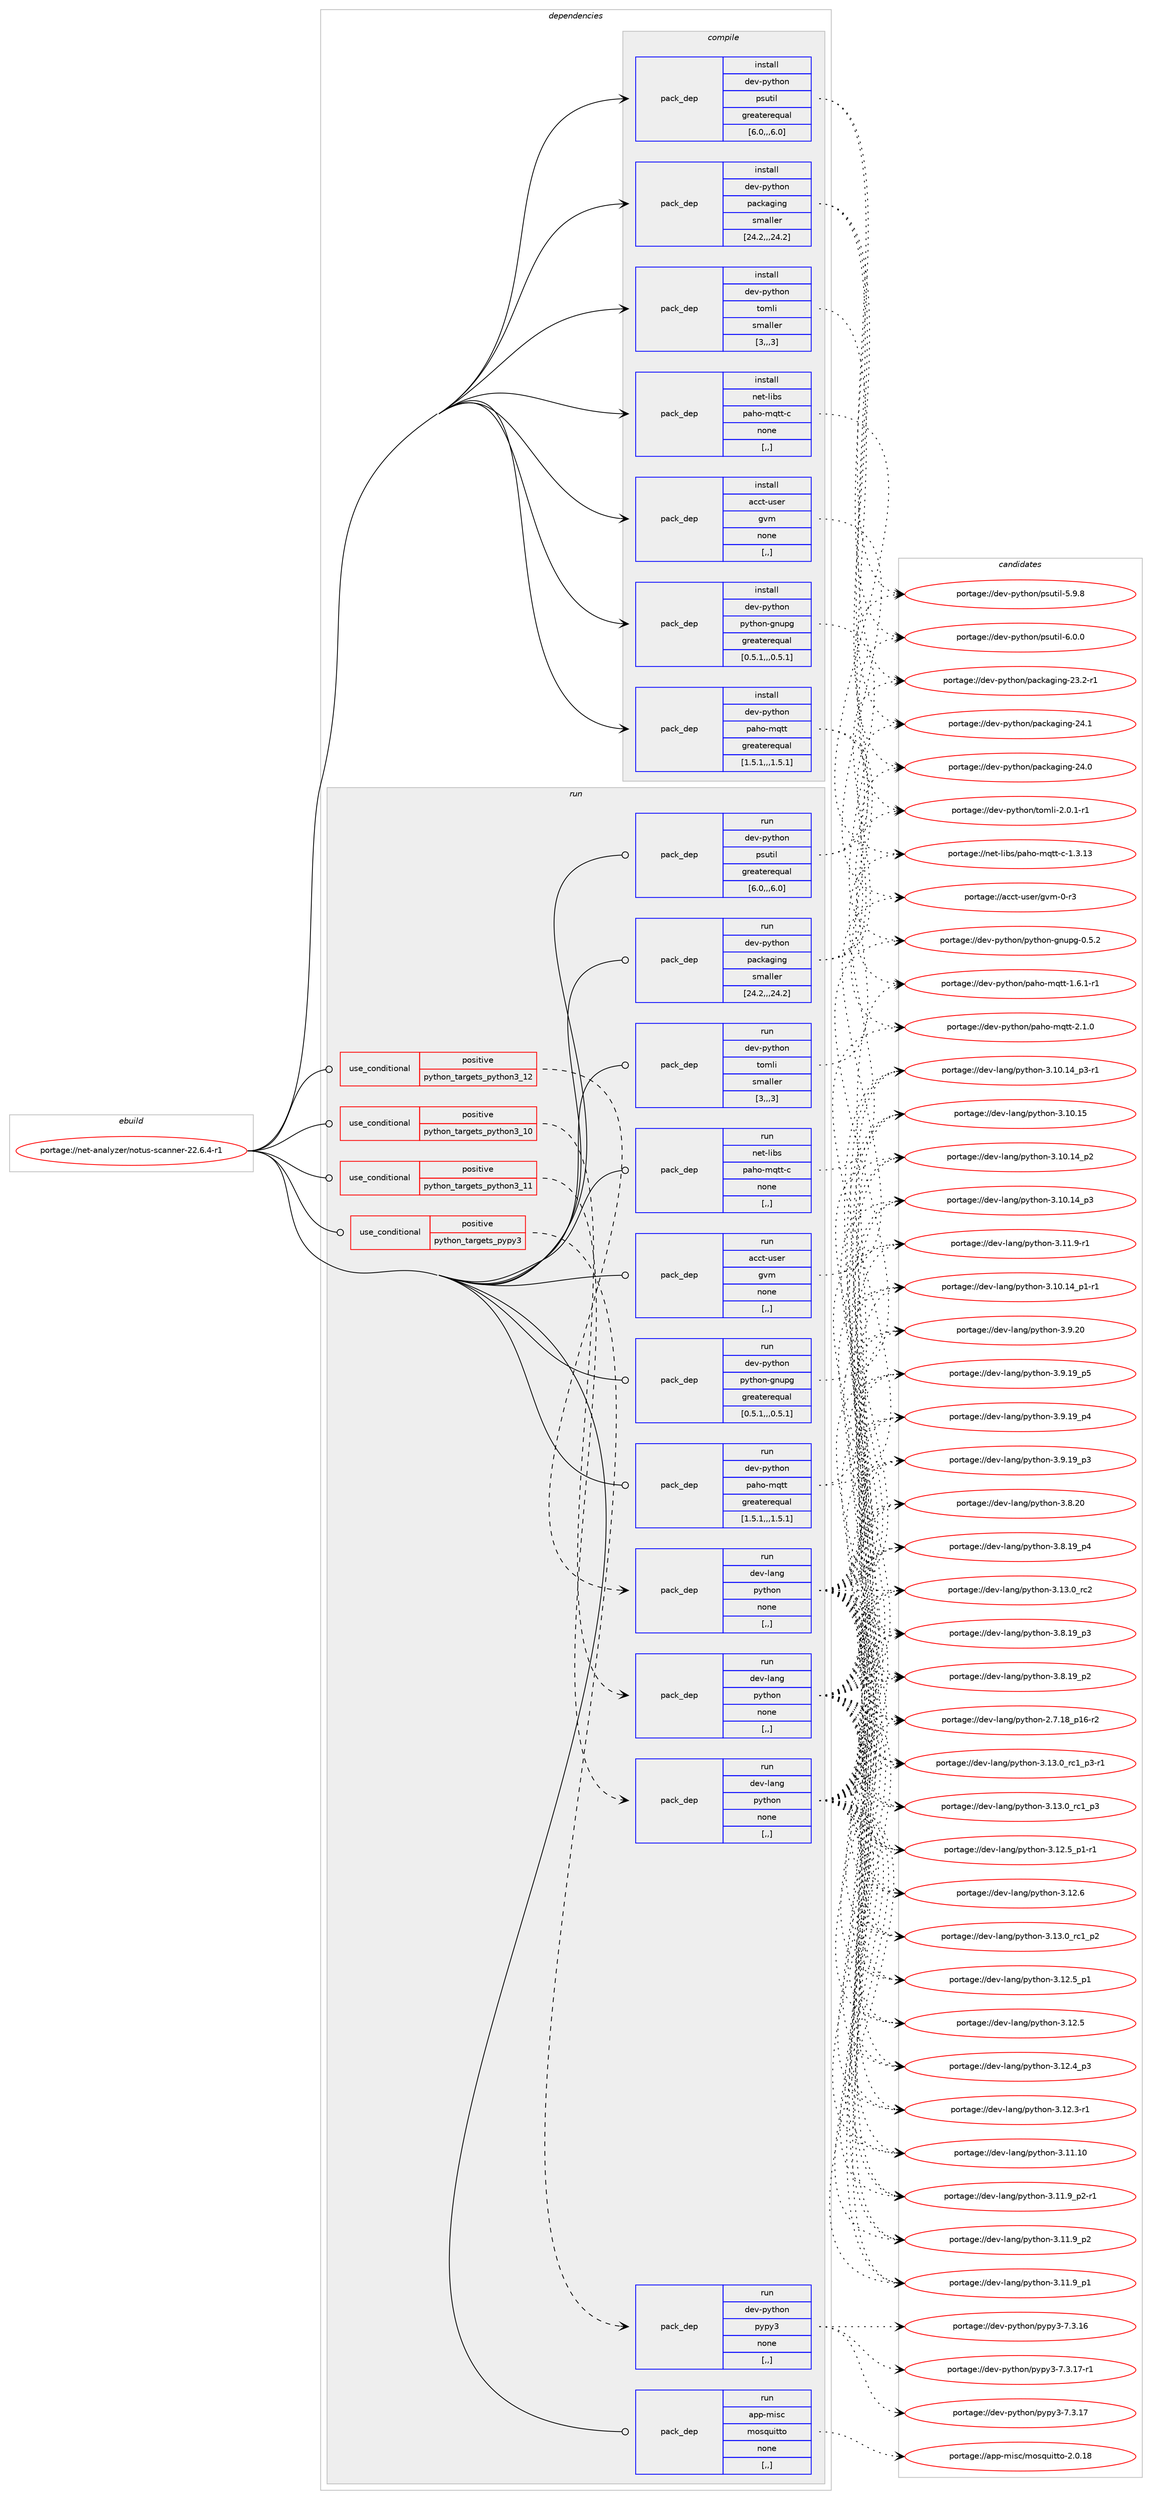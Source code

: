 digraph prolog {

# *************
# Graph options
# *************

newrank=true;
concentrate=true;
compound=true;
graph [rankdir=LR,fontname=Helvetica,fontsize=10,ranksep=1.5];#, ranksep=2.5, nodesep=0.2];
edge  [arrowhead=vee];
node  [fontname=Helvetica,fontsize=10];

# **********
# The ebuild
# **********

subgraph cluster_leftcol {
color=gray;
label=<<i>ebuild</i>>;
id [label="portage://net-analyzer/notus-scanner-22.6.4-r1", color=red, width=4, href="../net-analyzer/notus-scanner-22.6.4-r1.svg"];
}

# ****************
# The dependencies
# ****************

subgraph cluster_midcol {
color=gray;
label=<<i>dependencies</i>>;
subgraph cluster_compile {
fillcolor="#eeeeee";
style=filled;
label=<<i>compile</i>>;
subgraph pack623894 {
dependency852433 [label=<<TABLE BORDER="0" CELLBORDER="1" CELLSPACING="0" CELLPADDING="4" WIDTH="220"><TR><TD ROWSPAN="6" CELLPADDING="30">pack_dep</TD></TR><TR><TD WIDTH="110">install</TD></TR><TR><TD>acct-user</TD></TR><TR><TD>gvm</TD></TR><TR><TD>none</TD></TR><TR><TD>[,,]</TD></TR></TABLE>>, shape=none, color=blue];
}
id:e -> dependency852433:w [weight=20,style="solid",arrowhead="vee"];
subgraph pack623895 {
dependency852434 [label=<<TABLE BORDER="0" CELLBORDER="1" CELLSPACING="0" CELLPADDING="4" WIDTH="220"><TR><TD ROWSPAN="6" CELLPADDING="30">pack_dep</TD></TR><TR><TD WIDTH="110">install</TD></TR><TR><TD>dev-python</TD></TR><TR><TD>packaging</TD></TR><TR><TD>smaller</TD></TR><TR><TD>[24.2,,,24.2]</TD></TR></TABLE>>, shape=none, color=blue];
}
id:e -> dependency852434:w [weight=20,style="solid",arrowhead="vee"];
subgraph pack623896 {
dependency852435 [label=<<TABLE BORDER="0" CELLBORDER="1" CELLSPACING="0" CELLPADDING="4" WIDTH="220"><TR><TD ROWSPAN="6" CELLPADDING="30">pack_dep</TD></TR><TR><TD WIDTH="110">install</TD></TR><TR><TD>dev-python</TD></TR><TR><TD>paho-mqtt</TD></TR><TR><TD>greaterequal</TD></TR><TR><TD>[1.5.1,,,1.5.1]</TD></TR></TABLE>>, shape=none, color=blue];
}
id:e -> dependency852435:w [weight=20,style="solid",arrowhead="vee"];
subgraph pack623897 {
dependency852436 [label=<<TABLE BORDER="0" CELLBORDER="1" CELLSPACING="0" CELLPADDING="4" WIDTH="220"><TR><TD ROWSPAN="6" CELLPADDING="30">pack_dep</TD></TR><TR><TD WIDTH="110">install</TD></TR><TR><TD>dev-python</TD></TR><TR><TD>psutil</TD></TR><TR><TD>greaterequal</TD></TR><TR><TD>[6.0,,,6.0]</TD></TR></TABLE>>, shape=none, color=blue];
}
id:e -> dependency852436:w [weight=20,style="solid",arrowhead="vee"];
subgraph pack623898 {
dependency852437 [label=<<TABLE BORDER="0" CELLBORDER="1" CELLSPACING="0" CELLPADDING="4" WIDTH="220"><TR><TD ROWSPAN="6" CELLPADDING="30">pack_dep</TD></TR><TR><TD WIDTH="110">install</TD></TR><TR><TD>dev-python</TD></TR><TR><TD>python-gnupg</TD></TR><TR><TD>greaterequal</TD></TR><TR><TD>[0.5.1,,,0.5.1]</TD></TR></TABLE>>, shape=none, color=blue];
}
id:e -> dependency852437:w [weight=20,style="solid",arrowhead="vee"];
subgraph pack623899 {
dependency852438 [label=<<TABLE BORDER="0" CELLBORDER="1" CELLSPACING="0" CELLPADDING="4" WIDTH="220"><TR><TD ROWSPAN="6" CELLPADDING="30">pack_dep</TD></TR><TR><TD WIDTH="110">install</TD></TR><TR><TD>dev-python</TD></TR><TR><TD>tomli</TD></TR><TR><TD>smaller</TD></TR><TR><TD>[3,,,3]</TD></TR></TABLE>>, shape=none, color=blue];
}
id:e -> dependency852438:w [weight=20,style="solid",arrowhead="vee"];
subgraph pack623900 {
dependency852439 [label=<<TABLE BORDER="0" CELLBORDER="1" CELLSPACING="0" CELLPADDING="4" WIDTH="220"><TR><TD ROWSPAN="6" CELLPADDING="30">pack_dep</TD></TR><TR><TD WIDTH="110">install</TD></TR><TR><TD>net-libs</TD></TR><TR><TD>paho-mqtt-c</TD></TR><TR><TD>none</TD></TR><TR><TD>[,,]</TD></TR></TABLE>>, shape=none, color=blue];
}
id:e -> dependency852439:w [weight=20,style="solid",arrowhead="vee"];
}
subgraph cluster_compileandrun {
fillcolor="#eeeeee";
style=filled;
label=<<i>compile and run</i>>;
}
subgraph cluster_run {
fillcolor="#eeeeee";
style=filled;
label=<<i>run</i>>;
subgraph cond222192 {
dependency852440 [label=<<TABLE BORDER="0" CELLBORDER="1" CELLSPACING="0" CELLPADDING="4"><TR><TD ROWSPAN="3" CELLPADDING="10">use_conditional</TD></TR><TR><TD>positive</TD></TR><TR><TD>python_targets_pypy3</TD></TR></TABLE>>, shape=none, color=red];
subgraph pack623901 {
dependency852441 [label=<<TABLE BORDER="0" CELLBORDER="1" CELLSPACING="0" CELLPADDING="4" WIDTH="220"><TR><TD ROWSPAN="6" CELLPADDING="30">pack_dep</TD></TR><TR><TD WIDTH="110">run</TD></TR><TR><TD>dev-python</TD></TR><TR><TD>pypy3</TD></TR><TR><TD>none</TD></TR><TR><TD>[,,]</TD></TR></TABLE>>, shape=none, color=blue];
}
dependency852440:e -> dependency852441:w [weight=20,style="dashed",arrowhead="vee"];
}
id:e -> dependency852440:w [weight=20,style="solid",arrowhead="odot"];
subgraph cond222193 {
dependency852442 [label=<<TABLE BORDER="0" CELLBORDER="1" CELLSPACING="0" CELLPADDING="4"><TR><TD ROWSPAN="3" CELLPADDING="10">use_conditional</TD></TR><TR><TD>positive</TD></TR><TR><TD>python_targets_python3_10</TD></TR></TABLE>>, shape=none, color=red];
subgraph pack623902 {
dependency852443 [label=<<TABLE BORDER="0" CELLBORDER="1" CELLSPACING="0" CELLPADDING="4" WIDTH="220"><TR><TD ROWSPAN="6" CELLPADDING="30">pack_dep</TD></TR><TR><TD WIDTH="110">run</TD></TR><TR><TD>dev-lang</TD></TR><TR><TD>python</TD></TR><TR><TD>none</TD></TR><TR><TD>[,,]</TD></TR></TABLE>>, shape=none, color=blue];
}
dependency852442:e -> dependency852443:w [weight=20,style="dashed",arrowhead="vee"];
}
id:e -> dependency852442:w [weight=20,style="solid",arrowhead="odot"];
subgraph cond222194 {
dependency852444 [label=<<TABLE BORDER="0" CELLBORDER="1" CELLSPACING="0" CELLPADDING="4"><TR><TD ROWSPAN="3" CELLPADDING="10">use_conditional</TD></TR><TR><TD>positive</TD></TR><TR><TD>python_targets_python3_11</TD></TR></TABLE>>, shape=none, color=red];
subgraph pack623903 {
dependency852445 [label=<<TABLE BORDER="0" CELLBORDER="1" CELLSPACING="0" CELLPADDING="4" WIDTH="220"><TR><TD ROWSPAN="6" CELLPADDING="30">pack_dep</TD></TR><TR><TD WIDTH="110">run</TD></TR><TR><TD>dev-lang</TD></TR><TR><TD>python</TD></TR><TR><TD>none</TD></TR><TR><TD>[,,]</TD></TR></TABLE>>, shape=none, color=blue];
}
dependency852444:e -> dependency852445:w [weight=20,style="dashed",arrowhead="vee"];
}
id:e -> dependency852444:w [weight=20,style="solid",arrowhead="odot"];
subgraph cond222195 {
dependency852446 [label=<<TABLE BORDER="0" CELLBORDER="1" CELLSPACING="0" CELLPADDING="4"><TR><TD ROWSPAN="3" CELLPADDING="10">use_conditional</TD></TR><TR><TD>positive</TD></TR><TR><TD>python_targets_python3_12</TD></TR></TABLE>>, shape=none, color=red];
subgraph pack623904 {
dependency852447 [label=<<TABLE BORDER="0" CELLBORDER="1" CELLSPACING="0" CELLPADDING="4" WIDTH="220"><TR><TD ROWSPAN="6" CELLPADDING="30">pack_dep</TD></TR><TR><TD WIDTH="110">run</TD></TR><TR><TD>dev-lang</TD></TR><TR><TD>python</TD></TR><TR><TD>none</TD></TR><TR><TD>[,,]</TD></TR></TABLE>>, shape=none, color=blue];
}
dependency852446:e -> dependency852447:w [weight=20,style="dashed",arrowhead="vee"];
}
id:e -> dependency852446:w [weight=20,style="solid",arrowhead="odot"];
subgraph pack623905 {
dependency852448 [label=<<TABLE BORDER="0" CELLBORDER="1" CELLSPACING="0" CELLPADDING="4" WIDTH="220"><TR><TD ROWSPAN="6" CELLPADDING="30">pack_dep</TD></TR><TR><TD WIDTH="110">run</TD></TR><TR><TD>acct-user</TD></TR><TR><TD>gvm</TD></TR><TR><TD>none</TD></TR><TR><TD>[,,]</TD></TR></TABLE>>, shape=none, color=blue];
}
id:e -> dependency852448:w [weight=20,style="solid",arrowhead="odot"];
subgraph pack623906 {
dependency852449 [label=<<TABLE BORDER="0" CELLBORDER="1" CELLSPACING="0" CELLPADDING="4" WIDTH="220"><TR><TD ROWSPAN="6" CELLPADDING="30">pack_dep</TD></TR><TR><TD WIDTH="110">run</TD></TR><TR><TD>app-misc</TD></TR><TR><TD>mosquitto</TD></TR><TR><TD>none</TD></TR><TR><TD>[,,]</TD></TR></TABLE>>, shape=none, color=blue];
}
id:e -> dependency852449:w [weight=20,style="solid",arrowhead="odot"];
subgraph pack623907 {
dependency852450 [label=<<TABLE BORDER="0" CELLBORDER="1" CELLSPACING="0" CELLPADDING="4" WIDTH="220"><TR><TD ROWSPAN="6" CELLPADDING="30">pack_dep</TD></TR><TR><TD WIDTH="110">run</TD></TR><TR><TD>dev-python</TD></TR><TR><TD>packaging</TD></TR><TR><TD>smaller</TD></TR><TR><TD>[24.2,,,24.2]</TD></TR></TABLE>>, shape=none, color=blue];
}
id:e -> dependency852450:w [weight=20,style="solid",arrowhead="odot"];
subgraph pack623908 {
dependency852451 [label=<<TABLE BORDER="0" CELLBORDER="1" CELLSPACING="0" CELLPADDING="4" WIDTH="220"><TR><TD ROWSPAN="6" CELLPADDING="30">pack_dep</TD></TR><TR><TD WIDTH="110">run</TD></TR><TR><TD>dev-python</TD></TR><TR><TD>paho-mqtt</TD></TR><TR><TD>greaterequal</TD></TR><TR><TD>[1.5.1,,,1.5.1]</TD></TR></TABLE>>, shape=none, color=blue];
}
id:e -> dependency852451:w [weight=20,style="solid",arrowhead="odot"];
subgraph pack623909 {
dependency852452 [label=<<TABLE BORDER="0" CELLBORDER="1" CELLSPACING="0" CELLPADDING="4" WIDTH="220"><TR><TD ROWSPAN="6" CELLPADDING="30">pack_dep</TD></TR><TR><TD WIDTH="110">run</TD></TR><TR><TD>dev-python</TD></TR><TR><TD>psutil</TD></TR><TR><TD>greaterequal</TD></TR><TR><TD>[6.0,,,6.0]</TD></TR></TABLE>>, shape=none, color=blue];
}
id:e -> dependency852452:w [weight=20,style="solid",arrowhead="odot"];
subgraph pack623910 {
dependency852453 [label=<<TABLE BORDER="0" CELLBORDER="1" CELLSPACING="0" CELLPADDING="4" WIDTH="220"><TR><TD ROWSPAN="6" CELLPADDING="30">pack_dep</TD></TR><TR><TD WIDTH="110">run</TD></TR><TR><TD>dev-python</TD></TR><TR><TD>python-gnupg</TD></TR><TR><TD>greaterequal</TD></TR><TR><TD>[0.5.1,,,0.5.1]</TD></TR></TABLE>>, shape=none, color=blue];
}
id:e -> dependency852453:w [weight=20,style="solid",arrowhead="odot"];
subgraph pack623911 {
dependency852454 [label=<<TABLE BORDER="0" CELLBORDER="1" CELLSPACING="0" CELLPADDING="4" WIDTH="220"><TR><TD ROWSPAN="6" CELLPADDING="30">pack_dep</TD></TR><TR><TD WIDTH="110">run</TD></TR><TR><TD>dev-python</TD></TR><TR><TD>tomli</TD></TR><TR><TD>smaller</TD></TR><TR><TD>[3,,,3]</TD></TR></TABLE>>, shape=none, color=blue];
}
id:e -> dependency852454:w [weight=20,style="solid",arrowhead="odot"];
subgraph pack623912 {
dependency852455 [label=<<TABLE BORDER="0" CELLBORDER="1" CELLSPACING="0" CELLPADDING="4" WIDTH="220"><TR><TD ROWSPAN="6" CELLPADDING="30">pack_dep</TD></TR><TR><TD WIDTH="110">run</TD></TR><TR><TD>net-libs</TD></TR><TR><TD>paho-mqtt-c</TD></TR><TR><TD>none</TD></TR><TR><TD>[,,]</TD></TR></TABLE>>, shape=none, color=blue];
}
id:e -> dependency852455:w [weight=20,style="solid",arrowhead="odot"];
}
}

# **************
# The candidates
# **************

subgraph cluster_choices {
rank=same;
color=gray;
label=<<i>candidates</i>>;

subgraph choice623894 {
color=black;
nodesep=1;
choice979999116451171151011144710311810945484511451 [label="portage://acct-user/gvm-0-r3", color=red, width=4,href="../acct-user/gvm-0-r3.svg"];
dependency852433:e -> choice979999116451171151011144710311810945484511451:w [style=dotted,weight="100"];
}
subgraph choice623895 {
color=black;
nodesep=1;
choice10010111845112121116104111110471129799107971031051101034550524649 [label="portage://dev-python/packaging-24.1", color=red, width=4,href="../dev-python/packaging-24.1.svg"];
choice10010111845112121116104111110471129799107971031051101034550524648 [label="portage://dev-python/packaging-24.0", color=red, width=4,href="../dev-python/packaging-24.0.svg"];
choice100101118451121211161041111104711297991079710310511010345505146504511449 [label="portage://dev-python/packaging-23.2-r1", color=red, width=4,href="../dev-python/packaging-23.2-r1.svg"];
dependency852434:e -> choice10010111845112121116104111110471129799107971031051101034550524649:w [style=dotted,weight="100"];
dependency852434:e -> choice10010111845112121116104111110471129799107971031051101034550524648:w [style=dotted,weight="100"];
dependency852434:e -> choice100101118451121211161041111104711297991079710310511010345505146504511449:w [style=dotted,weight="100"];
}
subgraph choice623896 {
color=black;
nodesep=1;
choice10010111845112121116104111110471129710411145109113116116455046494648 [label="portage://dev-python/paho-mqtt-2.1.0", color=red, width=4,href="../dev-python/paho-mqtt-2.1.0.svg"];
choice100101118451121211161041111104711297104111451091131161164549465446494511449 [label="portage://dev-python/paho-mqtt-1.6.1-r1", color=red, width=4,href="../dev-python/paho-mqtt-1.6.1-r1.svg"];
dependency852435:e -> choice10010111845112121116104111110471129710411145109113116116455046494648:w [style=dotted,weight="100"];
dependency852435:e -> choice100101118451121211161041111104711297104111451091131161164549465446494511449:w [style=dotted,weight="100"];
}
subgraph choice623897 {
color=black;
nodesep=1;
choice1001011184511212111610411111047112115117116105108455446484648 [label="portage://dev-python/psutil-6.0.0", color=red, width=4,href="../dev-python/psutil-6.0.0.svg"];
choice1001011184511212111610411111047112115117116105108455346574656 [label="portage://dev-python/psutil-5.9.8", color=red, width=4,href="../dev-python/psutil-5.9.8.svg"];
dependency852436:e -> choice1001011184511212111610411111047112115117116105108455446484648:w [style=dotted,weight="100"];
dependency852436:e -> choice1001011184511212111610411111047112115117116105108455346574656:w [style=dotted,weight="100"];
}
subgraph choice623898 {
color=black;
nodesep=1;
choice100101118451121211161041111104711212111610411111045103110117112103454846534650 [label="portage://dev-python/python-gnupg-0.5.2", color=red, width=4,href="../dev-python/python-gnupg-0.5.2.svg"];
dependency852437:e -> choice100101118451121211161041111104711212111610411111045103110117112103454846534650:w [style=dotted,weight="100"];
}
subgraph choice623899 {
color=black;
nodesep=1;
choice10010111845112121116104111110471161111091081054550464846494511449 [label="portage://dev-python/tomli-2.0.1-r1", color=red, width=4,href="../dev-python/tomli-2.0.1-r1.svg"];
dependency852438:e -> choice10010111845112121116104111110471161111091081054550464846494511449:w [style=dotted,weight="100"];
}
subgraph choice623900 {
color=black;
nodesep=1;
choice1101011164510810598115471129710411145109113116116459945494651464951 [label="portage://net-libs/paho-mqtt-c-1.3.13", color=red, width=4,href="../net-libs/paho-mqtt-c-1.3.13.svg"];
dependency852439:e -> choice1101011164510810598115471129710411145109113116116459945494651464951:w [style=dotted,weight="100"];
}
subgraph choice623901 {
color=black;
nodesep=1;
choice100101118451121211161041111104711212111212151455546514649554511449 [label="portage://dev-python/pypy3-7.3.17-r1", color=red, width=4,href="../dev-python/pypy3-7.3.17-r1.svg"];
choice10010111845112121116104111110471121211121215145554651464955 [label="portage://dev-python/pypy3-7.3.17", color=red, width=4,href="../dev-python/pypy3-7.3.17.svg"];
choice10010111845112121116104111110471121211121215145554651464954 [label="portage://dev-python/pypy3-7.3.16", color=red, width=4,href="../dev-python/pypy3-7.3.16.svg"];
dependency852441:e -> choice100101118451121211161041111104711212111212151455546514649554511449:w [style=dotted,weight="100"];
dependency852441:e -> choice10010111845112121116104111110471121211121215145554651464955:w [style=dotted,weight="100"];
dependency852441:e -> choice10010111845112121116104111110471121211121215145554651464954:w [style=dotted,weight="100"];
}
subgraph choice623902 {
color=black;
nodesep=1;
choice10010111845108971101034711212111610411111045514649514648951149950 [label="portage://dev-lang/python-3.13.0_rc2", color=red, width=4,href="../dev-lang/python-3.13.0_rc2.svg"];
choice1001011184510897110103471121211161041111104551464951464895114994995112514511449 [label="portage://dev-lang/python-3.13.0_rc1_p3-r1", color=red, width=4,href="../dev-lang/python-3.13.0_rc1_p3-r1.svg"];
choice100101118451089711010347112121116104111110455146495146489511499499511251 [label="portage://dev-lang/python-3.13.0_rc1_p3", color=red, width=4,href="../dev-lang/python-3.13.0_rc1_p3.svg"];
choice100101118451089711010347112121116104111110455146495146489511499499511250 [label="portage://dev-lang/python-3.13.0_rc1_p2", color=red, width=4,href="../dev-lang/python-3.13.0_rc1_p2.svg"];
choice10010111845108971101034711212111610411111045514649504654 [label="portage://dev-lang/python-3.12.6", color=red, width=4,href="../dev-lang/python-3.12.6.svg"];
choice1001011184510897110103471121211161041111104551464950465395112494511449 [label="portage://dev-lang/python-3.12.5_p1-r1", color=red, width=4,href="../dev-lang/python-3.12.5_p1-r1.svg"];
choice100101118451089711010347112121116104111110455146495046539511249 [label="portage://dev-lang/python-3.12.5_p1", color=red, width=4,href="../dev-lang/python-3.12.5_p1.svg"];
choice10010111845108971101034711212111610411111045514649504653 [label="portage://dev-lang/python-3.12.5", color=red, width=4,href="../dev-lang/python-3.12.5.svg"];
choice100101118451089711010347112121116104111110455146495046529511251 [label="portage://dev-lang/python-3.12.4_p3", color=red, width=4,href="../dev-lang/python-3.12.4_p3.svg"];
choice100101118451089711010347112121116104111110455146495046514511449 [label="portage://dev-lang/python-3.12.3-r1", color=red, width=4,href="../dev-lang/python-3.12.3-r1.svg"];
choice1001011184510897110103471121211161041111104551464949464948 [label="portage://dev-lang/python-3.11.10", color=red, width=4,href="../dev-lang/python-3.11.10.svg"];
choice1001011184510897110103471121211161041111104551464949465795112504511449 [label="portage://dev-lang/python-3.11.9_p2-r1", color=red, width=4,href="../dev-lang/python-3.11.9_p2-r1.svg"];
choice100101118451089711010347112121116104111110455146494946579511250 [label="portage://dev-lang/python-3.11.9_p2", color=red, width=4,href="../dev-lang/python-3.11.9_p2.svg"];
choice100101118451089711010347112121116104111110455146494946579511249 [label="portage://dev-lang/python-3.11.9_p1", color=red, width=4,href="../dev-lang/python-3.11.9_p1.svg"];
choice100101118451089711010347112121116104111110455146494946574511449 [label="portage://dev-lang/python-3.11.9-r1", color=red, width=4,href="../dev-lang/python-3.11.9-r1.svg"];
choice1001011184510897110103471121211161041111104551464948464953 [label="portage://dev-lang/python-3.10.15", color=red, width=4,href="../dev-lang/python-3.10.15.svg"];
choice100101118451089711010347112121116104111110455146494846495295112514511449 [label="portage://dev-lang/python-3.10.14_p3-r1", color=red, width=4,href="../dev-lang/python-3.10.14_p3-r1.svg"];
choice10010111845108971101034711212111610411111045514649484649529511251 [label="portage://dev-lang/python-3.10.14_p3", color=red, width=4,href="../dev-lang/python-3.10.14_p3.svg"];
choice10010111845108971101034711212111610411111045514649484649529511250 [label="portage://dev-lang/python-3.10.14_p2", color=red, width=4,href="../dev-lang/python-3.10.14_p2.svg"];
choice100101118451089711010347112121116104111110455146494846495295112494511449 [label="portage://dev-lang/python-3.10.14_p1-r1", color=red, width=4,href="../dev-lang/python-3.10.14_p1-r1.svg"];
choice10010111845108971101034711212111610411111045514657465048 [label="portage://dev-lang/python-3.9.20", color=red, width=4,href="../dev-lang/python-3.9.20.svg"];
choice100101118451089711010347112121116104111110455146574649579511253 [label="portage://dev-lang/python-3.9.19_p5", color=red, width=4,href="../dev-lang/python-3.9.19_p5.svg"];
choice100101118451089711010347112121116104111110455146574649579511252 [label="portage://dev-lang/python-3.9.19_p4", color=red, width=4,href="../dev-lang/python-3.9.19_p4.svg"];
choice100101118451089711010347112121116104111110455146574649579511251 [label="portage://dev-lang/python-3.9.19_p3", color=red, width=4,href="../dev-lang/python-3.9.19_p3.svg"];
choice10010111845108971101034711212111610411111045514656465048 [label="portage://dev-lang/python-3.8.20", color=red, width=4,href="../dev-lang/python-3.8.20.svg"];
choice100101118451089711010347112121116104111110455146564649579511252 [label="portage://dev-lang/python-3.8.19_p4", color=red, width=4,href="../dev-lang/python-3.8.19_p4.svg"];
choice100101118451089711010347112121116104111110455146564649579511251 [label="portage://dev-lang/python-3.8.19_p3", color=red, width=4,href="../dev-lang/python-3.8.19_p3.svg"];
choice100101118451089711010347112121116104111110455146564649579511250 [label="portage://dev-lang/python-3.8.19_p2", color=red, width=4,href="../dev-lang/python-3.8.19_p2.svg"];
choice100101118451089711010347112121116104111110455046554649569511249544511450 [label="portage://dev-lang/python-2.7.18_p16-r2", color=red, width=4,href="../dev-lang/python-2.7.18_p16-r2.svg"];
dependency852443:e -> choice10010111845108971101034711212111610411111045514649514648951149950:w [style=dotted,weight="100"];
dependency852443:e -> choice1001011184510897110103471121211161041111104551464951464895114994995112514511449:w [style=dotted,weight="100"];
dependency852443:e -> choice100101118451089711010347112121116104111110455146495146489511499499511251:w [style=dotted,weight="100"];
dependency852443:e -> choice100101118451089711010347112121116104111110455146495146489511499499511250:w [style=dotted,weight="100"];
dependency852443:e -> choice10010111845108971101034711212111610411111045514649504654:w [style=dotted,weight="100"];
dependency852443:e -> choice1001011184510897110103471121211161041111104551464950465395112494511449:w [style=dotted,weight="100"];
dependency852443:e -> choice100101118451089711010347112121116104111110455146495046539511249:w [style=dotted,weight="100"];
dependency852443:e -> choice10010111845108971101034711212111610411111045514649504653:w [style=dotted,weight="100"];
dependency852443:e -> choice100101118451089711010347112121116104111110455146495046529511251:w [style=dotted,weight="100"];
dependency852443:e -> choice100101118451089711010347112121116104111110455146495046514511449:w [style=dotted,weight="100"];
dependency852443:e -> choice1001011184510897110103471121211161041111104551464949464948:w [style=dotted,weight="100"];
dependency852443:e -> choice1001011184510897110103471121211161041111104551464949465795112504511449:w [style=dotted,weight="100"];
dependency852443:e -> choice100101118451089711010347112121116104111110455146494946579511250:w [style=dotted,weight="100"];
dependency852443:e -> choice100101118451089711010347112121116104111110455146494946579511249:w [style=dotted,weight="100"];
dependency852443:e -> choice100101118451089711010347112121116104111110455146494946574511449:w [style=dotted,weight="100"];
dependency852443:e -> choice1001011184510897110103471121211161041111104551464948464953:w [style=dotted,weight="100"];
dependency852443:e -> choice100101118451089711010347112121116104111110455146494846495295112514511449:w [style=dotted,weight="100"];
dependency852443:e -> choice10010111845108971101034711212111610411111045514649484649529511251:w [style=dotted,weight="100"];
dependency852443:e -> choice10010111845108971101034711212111610411111045514649484649529511250:w [style=dotted,weight="100"];
dependency852443:e -> choice100101118451089711010347112121116104111110455146494846495295112494511449:w [style=dotted,weight="100"];
dependency852443:e -> choice10010111845108971101034711212111610411111045514657465048:w [style=dotted,weight="100"];
dependency852443:e -> choice100101118451089711010347112121116104111110455146574649579511253:w [style=dotted,weight="100"];
dependency852443:e -> choice100101118451089711010347112121116104111110455146574649579511252:w [style=dotted,weight="100"];
dependency852443:e -> choice100101118451089711010347112121116104111110455146574649579511251:w [style=dotted,weight="100"];
dependency852443:e -> choice10010111845108971101034711212111610411111045514656465048:w [style=dotted,weight="100"];
dependency852443:e -> choice100101118451089711010347112121116104111110455146564649579511252:w [style=dotted,weight="100"];
dependency852443:e -> choice100101118451089711010347112121116104111110455146564649579511251:w [style=dotted,weight="100"];
dependency852443:e -> choice100101118451089711010347112121116104111110455146564649579511250:w [style=dotted,weight="100"];
dependency852443:e -> choice100101118451089711010347112121116104111110455046554649569511249544511450:w [style=dotted,weight="100"];
}
subgraph choice623903 {
color=black;
nodesep=1;
choice10010111845108971101034711212111610411111045514649514648951149950 [label="portage://dev-lang/python-3.13.0_rc2", color=red, width=4,href="../dev-lang/python-3.13.0_rc2.svg"];
choice1001011184510897110103471121211161041111104551464951464895114994995112514511449 [label="portage://dev-lang/python-3.13.0_rc1_p3-r1", color=red, width=4,href="../dev-lang/python-3.13.0_rc1_p3-r1.svg"];
choice100101118451089711010347112121116104111110455146495146489511499499511251 [label="portage://dev-lang/python-3.13.0_rc1_p3", color=red, width=4,href="../dev-lang/python-3.13.0_rc1_p3.svg"];
choice100101118451089711010347112121116104111110455146495146489511499499511250 [label="portage://dev-lang/python-3.13.0_rc1_p2", color=red, width=4,href="../dev-lang/python-3.13.0_rc1_p2.svg"];
choice10010111845108971101034711212111610411111045514649504654 [label="portage://dev-lang/python-3.12.6", color=red, width=4,href="../dev-lang/python-3.12.6.svg"];
choice1001011184510897110103471121211161041111104551464950465395112494511449 [label="portage://dev-lang/python-3.12.5_p1-r1", color=red, width=4,href="../dev-lang/python-3.12.5_p1-r1.svg"];
choice100101118451089711010347112121116104111110455146495046539511249 [label="portage://dev-lang/python-3.12.5_p1", color=red, width=4,href="../dev-lang/python-3.12.5_p1.svg"];
choice10010111845108971101034711212111610411111045514649504653 [label="portage://dev-lang/python-3.12.5", color=red, width=4,href="../dev-lang/python-3.12.5.svg"];
choice100101118451089711010347112121116104111110455146495046529511251 [label="portage://dev-lang/python-3.12.4_p3", color=red, width=4,href="../dev-lang/python-3.12.4_p3.svg"];
choice100101118451089711010347112121116104111110455146495046514511449 [label="portage://dev-lang/python-3.12.3-r1", color=red, width=4,href="../dev-lang/python-3.12.3-r1.svg"];
choice1001011184510897110103471121211161041111104551464949464948 [label="portage://dev-lang/python-3.11.10", color=red, width=4,href="../dev-lang/python-3.11.10.svg"];
choice1001011184510897110103471121211161041111104551464949465795112504511449 [label="portage://dev-lang/python-3.11.9_p2-r1", color=red, width=4,href="../dev-lang/python-3.11.9_p2-r1.svg"];
choice100101118451089711010347112121116104111110455146494946579511250 [label="portage://dev-lang/python-3.11.9_p2", color=red, width=4,href="../dev-lang/python-3.11.9_p2.svg"];
choice100101118451089711010347112121116104111110455146494946579511249 [label="portage://dev-lang/python-3.11.9_p1", color=red, width=4,href="../dev-lang/python-3.11.9_p1.svg"];
choice100101118451089711010347112121116104111110455146494946574511449 [label="portage://dev-lang/python-3.11.9-r1", color=red, width=4,href="../dev-lang/python-3.11.9-r1.svg"];
choice1001011184510897110103471121211161041111104551464948464953 [label="portage://dev-lang/python-3.10.15", color=red, width=4,href="../dev-lang/python-3.10.15.svg"];
choice100101118451089711010347112121116104111110455146494846495295112514511449 [label="portage://dev-lang/python-3.10.14_p3-r1", color=red, width=4,href="../dev-lang/python-3.10.14_p3-r1.svg"];
choice10010111845108971101034711212111610411111045514649484649529511251 [label="portage://dev-lang/python-3.10.14_p3", color=red, width=4,href="../dev-lang/python-3.10.14_p3.svg"];
choice10010111845108971101034711212111610411111045514649484649529511250 [label="portage://dev-lang/python-3.10.14_p2", color=red, width=4,href="../dev-lang/python-3.10.14_p2.svg"];
choice100101118451089711010347112121116104111110455146494846495295112494511449 [label="portage://dev-lang/python-3.10.14_p1-r1", color=red, width=4,href="../dev-lang/python-3.10.14_p1-r1.svg"];
choice10010111845108971101034711212111610411111045514657465048 [label="portage://dev-lang/python-3.9.20", color=red, width=4,href="../dev-lang/python-3.9.20.svg"];
choice100101118451089711010347112121116104111110455146574649579511253 [label="portage://dev-lang/python-3.9.19_p5", color=red, width=4,href="../dev-lang/python-3.9.19_p5.svg"];
choice100101118451089711010347112121116104111110455146574649579511252 [label="portage://dev-lang/python-3.9.19_p4", color=red, width=4,href="../dev-lang/python-3.9.19_p4.svg"];
choice100101118451089711010347112121116104111110455146574649579511251 [label="portage://dev-lang/python-3.9.19_p3", color=red, width=4,href="../dev-lang/python-3.9.19_p3.svg"];
choice10010111845108971101034711212111610411111045514656465048 [label="portage://dev-lang/python-3.8.20", color=red, width=4,href="../dev-lang/python-3.8.20.svg"];
choice100101118451089711010347112121116104111110455146564649579511252 [label="portage://dev-lang/python-3.8.19_p4", color=red, width=4,href="../dev-lang/python-3.8.19_p4.svg"];
choice100101118451089711010347112121116104111110455146564649579511251 [label="portage://dev-lang/python-3.8.19_p3", color=red, width=4,href="../dev-lang/python-3.8.19_p3.svg"];
choice100101118451089711010347112121116104111110455146564649579511250 [label="portage://dev-lang/python-3.8.19_p2", color=red, width=4,href="../dev-lang/python-3.8.19_p2.svg"];
choice100101118451089711010347112121116104111110455046554649569511249544511450 [label="portage://dev-lang/python-2.7.18_p16-r2", color=red, width=4,href="../dev-lang/python-2.7.18_p16-r2.svg"];
dependency852445:e -> choice10010111845108971101034711212111610411111045514649514648951149950:w [style=dotted,weight="100"];
dependency852445:e -> choice1001011184510897110103471121211161041111104551464951464895114994995112514511449:w [style=dotted,weight="100"];
dependency852445:e -> choice100101118451089711010347112121116104111110455146495146489511499499511251:w [style=dotted,weight="100"];
dependency852445:e -> choice100101118451089711010347112121116104111110455146495146489511499499511250:w [style=dotted,weight="100"];
dependency852445:e -> choice10010111845108971101034711212111610411111045514649504654:w [style=dotted,weight="100"];
dependency852445:e -> choice1001011184510897110103471121211161041111104551464950465395112494511449:w [style=dotted,weight="100"];
dependency852445:e -> choice100101118451089711010347112121116104111110455146495046539511249:w [style=dotted,weight="100"];
dependency852445:e -> choice10010111845108971101034711212111610411111045514649504653:w [style=dotted,weight="100"];
dependency852445:e -> choice100101118451089711010347112121116104111110455146495046529511251:w [style=dotted,weight="100"];
dependency852445:e -> choice100101118451089711010347112121116104111110455146495046514511449:w [style=dotted,weight="100"];
dependency852445:e -> choice1001011184510897110103471121211161041111104551464949464948:w [style=dotted,weight="100"];
dependency852445:e -> choice1001011184510897110103471121211161041111104551464949465795112504511449:w [style=dotted,weight="100"];
dependency852445:e -> choice100101118451089711010347112121116104111110455146494946579511250:w [style=dotted,weight="100"];
dependency852445:e -> choice100101118451089711010347112121116104111110455146494946579511249:w [style=dotted,weight="100"];
dependency852445:e -> choice100101118451089711010347112121116104111110455146494946574511449:w [style=dotted,weight="100"];
dependency852445:e -> choice1001011184510897110103471121211161041111104551464948464953:w [style=dotted,weight="100"];
dependency852445:e -> choice100101118451089711010347112121116104111110455146494846495295112514511449:w [style=dotted,weight="100"];
dependency852445:e -> choice10010111845108971101034711212111610411111045514649484649529511251:w [style=dotted,weight="100"];
dependency852445:e -> choice10010111845108971101034711212111610411111045514649484649529511250:w [style=dotted,weight="100"];
dependency852445:e -> choice100101118451089711010347112121116104111110455146494846495295112494511449:w [style=dotted,weight="100"];
dependency852445:e -> choice10010111845108971101034711212111610411111045514657465048:w [style=dotted,weight="100"];
dependency852445:e -> choice100101118451089711010347112121116104111110455146574649579511253:w [style=dotted,weight="100"];
dependency852445:e -> choice100101118451089711010347112121116104111110455146574649579511252:w [style=dotted,weight="100"];
dependency852445:e -> choice100101118451089711010347112121116104111110455146574649579511251:w [style=dotted,weight="100"];
dependency852445:e -> choice10010111845108971101034711212111610411111045514656465048:w [style=dotted,weight="100"];
dependency852445:e -> choice100101118451089711010347112121116104111110455146564649579511252:w [style=dotted,weight="100"];
dependency852445:e -> choice100101118451089711010347112121116104111110455146564649579511251:w [style=dotted,weight="100"];
dependency852445:e -> choice100101118451089711010347112121116104111110455146564649579511250:w [style=dotted,weight="100"];
dependency852445:e -> choice100101118451089711010347112121116104111110455046554649569511249544511450:w [style=dotted,weight="100"];
}
subgraph choice623904 {
color=black;
nodesep=1;
choice10010111845108971101034711212111610411111045514649514648951149950 [label="portage://dev-lang/python-3.13.0_rc2", color=red, width=4,href="../dev-lang/python-3.13.0_rc2.svg"];
choice1001011184510897110103471121211161041111104551464951464895114994995112514511449 [label="portage://dev-lang/python-3.13.0_rc1_p3-r1", color=red, width=4,href="../dev-lang/python-3.13.0_rc1_p3-r1.svg"];
choice100101118451089711010347112121116104111110455146495146489511499499511251 [label="portage://dev-lang/python-3.13.0_rc1_p3", color=red, width=4,href="../dev-lang/python-3.13.0_rc1_p3.svg"];
choice100101118451089711010347112121116104111110455146495146489511499499511250 [label="portage://dev-lang/python-3.13.0_rc1_p2", color=red, width=4,href="../dev-lang/python-3.13.0_rc1_p2.svg"];
choice10010111845108971101034711212111610411111045514649504654 [label="portage://dev-lang/python-3.12.6", color=red, width=4,href="../dev-lang/python-3.12.6.svg"];
choice1001011184510897110103471121211161041111104551464950465395112494511449 [label="portage://dev-lang/python-3.12.5_p1-r1", color=red, width=4,href="../dev-lang/python-3.12.5_p1-r1.svg"];
choice100101118451089711010347112121116104111110455146495046539511249 [label="portage://dev-lang/python-3.12.5_p1", color=red, width=4,href="../dev-lang/python-3.12.5_p1.svg"];
choice10010111845108971101034711212111610411111045514649504653 [label="portage://dev-lang/python-3.12.5", color=red, width=4,href="../dev-lang/python-3.12.5.svg"];
choice100101118451089711010347112121116104111110455146495046529511251 [label="portage://dev-lang/python-3.12.4_p3", color=red, width=4,href="../dev-lang/python-3.12.4_p3.svg"];
choice100101118451089711010347112121116104111110455146495046514511449 [label="portage://dev-lang/python-3.12.3-r1", color=red, width=4,href="../dev-lang/python-3.12.3-r1.svg"];
choice1001011184510897110103471121211161041111104551464949464948 [label="portage://dev-lang/python-3.11.10", color=red, width=4,href="../dev-lang/python-3.11.10.svg"];
choice1001011184510897110103471121211161041111104551464949465795112504511449 [label="portage://dev-lang/python-3.11.9_p2-r1", color=red, width=4,href="../dev-lang/python-3.11.9_p2-r1.svg"];
choice100101118451089711010347112121116104111110455146494946579511250 [label="portage://dev-lang/python-3.11.9_p2", color=red, width=4,href="../dev-lang/python-3.11.9_p2.svg"];
choice100101118451089711010347112121116104111110455146494946579511249 [label="portage://dev-lang/python-3.11.9_p1", color=red, width=4,href="../dev-lang/python-3.11.9_p1.svg"];
choice100101118451089711010347112121116104111110455146494946574511449 [label="portage://dev-lang/python-3.11.9-r1", color=red, width=4,href="../dev-lang/python-3.11.9-r1.svg"];
choice1001011184510897110103471121211161041111104551464948464953 [label="portage://dev-lang/python-3.10.15", color=red, width=4,href="../dev-lang/python-3.10.15.svg"];
choice100101118451089711010347112121116104111110455146494846495295112514511449 [label="portage://dev-lang/python-3.10.14_p3-r1", color=red, width=4,href="../dev-lang/python-3.10.14_p3-r1.svg"];
choice10010111845108971101034711212111610411111045514649484649529511251 [label="portage://dev-lang/python-3.10.14_p3", color=red, width=4,href="../dev-lang/python-3.10.14_p3.svg"];
choice10010111845108971101034711212111610411111045514649484649529511250 [label="portage://dev-lang/python-3.10.14_p2", color=red, width=4,href="../dev-lang/python-3.10.14_p2.svg"];
choice100101118451089711010347112121116104111110455146494846495295112494511449 [label="portage://dev-lang/python-3.10.14_p1-r1", color=red, width=4,href="../dev-lang/python-3.10.14_p1-r1.svg"];
choice10010111845108971101034711212111610411111045514657465048 [label="portage://dev-lang/python-3.9.20", color=red, width=4,href="../dev-lang/python-3.9.20.svg"];
choice100101118451089711010347112121116104111110455146574649579511253 [label="portage://dev-lang/python-3.9.19_p5", color=red, width=4,href="../dev-lang/python-3.9.19_p5.svg"];
choice100101118451089711010347112121116104111110455146574649579511252 [label="portage://dev-lang/python-3.9.19_p4", color=red, width=4,href="../dev-lang/python-3.9.19_p4.svg"];
choice100101118451089711010347112121116104111110455146574649579511251 [label="portage://dev-lang/python-3.9.19_p3", color=red, width=4,href="../dev-lang/python-3.9.19_p3.svg"];
choice10010111845108971101034711212111610411111045514656465048 [label="portage://dev-lang/python-3.8.20", color=red, width=4,href="../dev-lang/python-3.8.20.svg"];
choice100101118451089711010347112121116104111110455146564649579511252 [label="portage://dev-lang/python-3.8.19_p4", color=red, width=4,href="../dev-lang/python-3.8.19_p4.svg"];
choice100101118451089711010347112121116104111110455146564649579511251 [label="portage://dev-lang/python-3.8.19_p3", color=red, width=4,href="../dev-lang/python-3.8.19_p3.svg"];
choice100101118451089711010347112121116104111110455146564649579511250 [label="portage://dev-lang/python-3.8.19_p2", color=red, width=4,href="../dev-lang/python-3.8.19_p2.svg"];
choice100101118451089711010347112121116104111110455046554649569511249544511450 [label="portage://dev-lang/python-2.7.18_p16-r2", color=red, width=4,href="../dev-lang/python-2.7.18_p16-r2.svg"];
dependency852447:e -> choice10010111845108971101034711212111610411111045514649514648951149950:w [style=dotted,weight="100"];
dependency852447:e -> choice1001011184510897110103471121211161041111104551464951464895114994995112514511449:w [style=dotted,weight="100"];
dependency852447:e -> choice100101118451089711010347112121116104111110455146495146489511499499511251:w [style=dotted,weight="100"];
dependency852447:e -> choice100101118451089711010347112121116104111110455146495146489511499499511250:w [style=dotted,weight="100"];
dependency852447:e -> choice10010111845108971101034711212111610411111045514649504654:w [style=dotted,weight="100"];
dependency852447:e -> choice1001011184510897110103471121211161041111104551464950465395112494511449:w [style=dotted,weight="100"];
dependency852447:e -> choice100101118451089711010347112121116104111110455146495046539511249:w [style=dotted,weight="100"];
dependency852447:e -> choice10010111845108971101034711212111610411111045514649504653:w [style=dotted,weight="100"];
dependency852447:e -> choice100101118451089711010347112121116104111110455146495046529511251:w [style=dotted,weight="100"];
dependency852447:e -> choice100101118451089711010347112121116104111110455146495046514511449:w [style=dotted,weight="100"];
dependency852447:e -> choice1001011184510897110103471121211161041111104551464949464948:w [style=dotted,weight="100"];
dependency852447:e -> choice1001011184510897110103471121211161041111104551464949465795112504511449:w [style=dotted,weight="100"];
dependency852447:e -> choice100101118451089711010347112121116104111110455146494946579511250:w [style=dotted,weight="100"];
dependency852447:e -> choice100101118451089711010347112121116104111110455146494946579511249:w [style=dotted,weight="100"];
dependency852447:e -> choice100101118451089711010347112121116104111110455146494946574511449:w [style=dotted,weight="100"];
dependency852447:e -> choice1001011184510897110103471121211161041111104551464948464953:w [style=dotted,weight="100"];
dependency852447:e -> choice100101118451089711010347112121116104111110455146494846495295112514511449:w [style=dotted,weight="100"];
dependency852447:e -> choice10010111845108971101034711212111610411111045514649484649529511251:w [style=dotted,weight="100"];
dependency852447:e -> choice10010111845108971101034711212111610411111045514649484649529511250:w [style=dotted,weight="100"];
dependency852447:e -> choice100101118451089711010347112121116104111110455146494846495295112494511449:w [style=dotted,weight="100"];
dependency852447:e -> choice10010111845108971101034711212111610411111045514657465048:w [style=dotted,weight="100"];
dependency852447:e -> choice100101118451089711010347112121116104111110455146574649579511253:w [style=dotted,weight="100"];
dependency852447:e -> choice100101118451089711010347112121116104111110455146574649579511252:w [style=dotted,weight="100"];
dependency852447:e -> choice100101118451089711010347112121116104111110455146574649579511251:w [style=dotted,weight="100"];
dependency852447:e -> choice10010111845108971101034711212111610411111045514656465048:w [style=dotted,weight="100"];
dependency852447:e -> choice100101118451089711010347112121116104111110455146564649579511252:w [style=dotted,weight="100"];
dependency852447:e -> choice100101118451089711010347112121116104111110455146564649579511251:w [style=dotted,weight="100"];
dependency852447:e -> choice100101118451089711010347112121116104111110455146564649579511250:w [style=dotted,weight="100"];
dependency852447:e -> choice100101118451089711010347112121116104111110455046554649569511249544511450:w [style=dotted,weight="100"];
}
subgraph choice623905 {
color=black;
nodesep=1;
choice979999116451171151011144710311810945484511451 [label="portage://acct-user/gvm-0-r3", color=red, width=4,href="../acct-user/gvm-0-r3.svg"];
dependency852448:e -> choice979999116451171151011144710311810945484511451:w [style=dotted,weight="100"];
}
subgraph choice623906 {
color=black;
nodesep=1;
choice9711211245109105115994710911111511311710511611611145504648464956 [label="portage://app-misc/mosquitto-2.0.18", color=red, width=4,href="../app-misc/mosquitto-2.0.18.svg"];
dependency852449:e -> choice9711211245109105115994710911111511311710511611611145504648464956:w [style=dotted,weight="100"];
}
subgraph choice623907 {
color=black;
nodesep=1;
choice10010111845112121116104111110471129799107971031051101034550524649 [label="portage://dev-python/packaging-24.1", color=red, width=4,href="../dev-python/packaging-24.1.svg"];
choice10010111845112121116104111110471129799107971031051101034550524648 [label="portage://dev-python/packaging-24.0", color=red, width=4,href="../dev-python/packaging-24.0.svg"];
choice100101118451121211161041111104711297991079710310511010345505146504511449 [label="portage://dev-python/packaging-23.2-r1", color=red, width=4,href="../dev-python/packaging-23.2-r1.svg"];
dependency852450:e -> choice10010111845112121116104111110471129799107971031051101034550524649:w [style=dotted,weight="100"];
dependency852450:e -> choice10010111845112121116104111110471129799107971031051101034550524648:w [style=dotted,weight="100"];
dependency852450:e -> choice100101118451121211161041111104711297991079710310511010345505146504511449:w [style=dotted,weight="100"];
}
subgraph choice623908 {
color=black;
nodesep=1;
choice10010111845112121116104111110471129710411145109113116116455046494648 [label="portage://dev-python/paho-mqtt-2.1.0", color=red, width=4,href="../dev-python/paho-mqtt-2.1.0.svg"];
choice100101118451121211161041111104711297104111451091131161164549465446494511449 [label="portage://dev-python/paho-mqtt-1.6.1-r1", color=red, width=4,href="../dev-python/paho-mqtt-1.6.1-r1.svg"];
dependency852451:e -> choice10010111845112121116104111110471129710411145109113116116455046494648:w [style=dotted,weight="100"];
dependency852451:e -> choice100101118451121211161041111104711297104111451091131161164549465446494511449:w [style=dotted,weight="100"];
}
subgraph choice623909 {
color=black;
nodesep=1;
choice1001011184511212111610411111047112115117116105108455446484648 [label="portage://dev-python/psutil-6.0.0", color=red, width=4,href="../dev-python/psutil-6.0.0.svg"];
choice1001011184511212111610411111047112115117116105108455346574656 [label="portage://dev-python/psutil-5.9.8", color=red, width=4,href="../dev-python/psutil-5.9.8.svg"];
dependency852452:e -> choice1001011184511212111610411111047112115117116105108455446484648:w [style=dotted,weight="100"];
dependency852452:e -> choice1001011184511212111610411111047112115117116105108455346574656:w [style=dotted,weight="100"];
}
subgraph choice623910 {
color=black;
nodesep=1;
choice100101118451121211161041111104711212111610411111045103110117112103454846534650 [label="portage://dev-python/python-gnupg-0.5.2", color=red, width=4,href="../dev-python/python-gnupg-0.5.2.svg"];
dependency852453:e -> choice100101118451121211161041111104711212111610411111045103110117112103454846534650:w [style=dotted,weight="100"];
}
subgraph choice623911 {
color=black;
nodesep=1;
choice10010111845112121116104111110471161111091081054550464846494511449 [label="portage://dev-python/tomli-2.0.1-r1", color=red, width=4,href="../dev-python/tomli-2.0.1-r1.svg"];
dependency852454:e -> choice10010111845112121116104111110471161111091081054550464846494511449:w [style=dotted,weight="100"];
}
subgraph choice623912 {
color=black;
nodesep=1;
choice1101011164510810598115471129710411145109113116116459945494651464951 [label="portage://net-libs/paho-mqtt-c-1.3.13", color=red, width=4,href="../net-libs/paho-mqtt-c-1.3.13.svg"];
dependency852455:e -> choice1101011164510810598115471129710411145109113116116459945494651464951:w [style=dotted,weight="100"];
}
}

}
